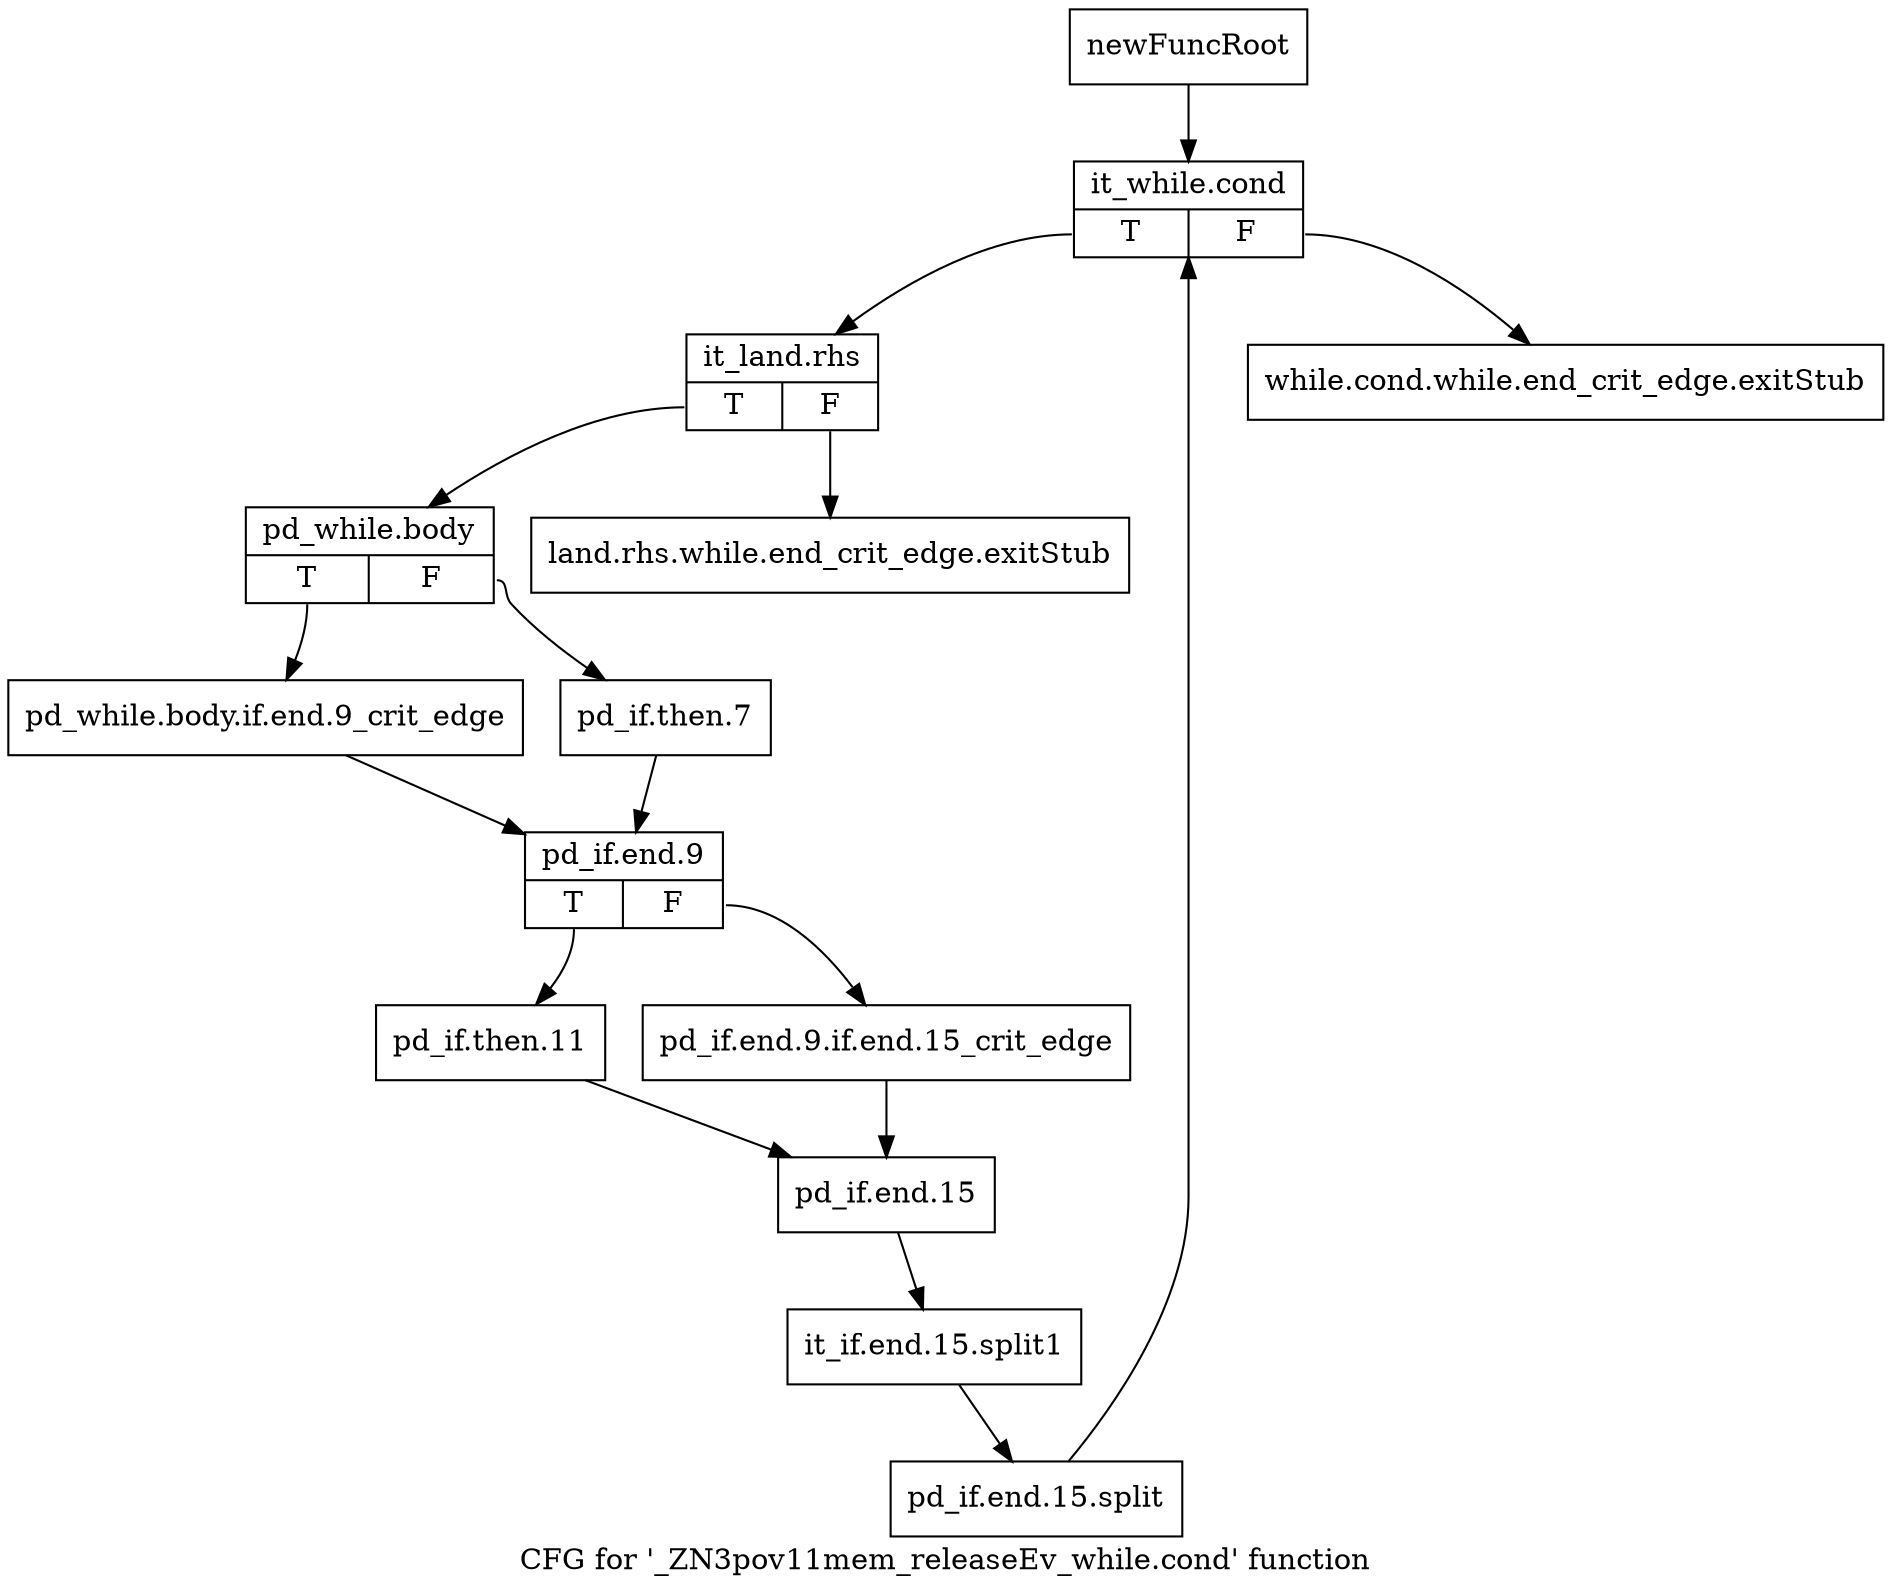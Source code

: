 digraph "CFG for '_ZN3pov11mem_releaseEv_while.cond' function" {
	label="CFG for '_ZN3pov11mem_releaseEv_while.cond' function";

	Node0x2a5c4b0 [shape=record,label="{newFuncRoot}"];
	Node0x2a5c4b0 -> Node0x2a5c5a0;
	Node0x2a5c500 [shape=record,label="{while.cond.while.end_crit_edge.exitStub}"];
	Node0x2a5c550 [shape=record,label="{land.rhs.while.end_crit_edge.exitStub}"];
	Node0x2a5c5a0 [shape=record,label="{it_while.cond|{<s0>T|<s1>F}}"];
	Node0x2a5c5a0:s0 -> Node0x2a5c5f0;
	Node0x2a5c5a0:s1 -> Node0x2a5c500;
	Node0x2a5c5f0 [shape=record,label="{it_land.rhs|{<s0>T|<s1>F}}"];
	Node0x2a5c5f0:s0 -> Node0x2a5c640;
	Node0x2a5c5f0:s1 -> Node0x2a5c550;
	Node0x2a5c640 [shape=record,label="{pd_while.body|{<s0>T|<s1>F}}"];
	Node0x2a5c640:s0 -> Node0x2a5c6e0;
	Node0x2a5c640:s1 -> Node0x2a5c690;
	Node0x2a5c690 [shape=record,label="{pd_if.then.7}"];
	Node0x2a5c690 -> Node0x2a5c730;
	Node0x2a5c6e0 [shape=record,label="{pd_while.body.if.end.9_crit_edge}"];
	Node0x2a5c6e0 -> Node0x2a5c730;
	Node0x2a5c730 [shape=record,label="{pd_if.end.9|{<s0>T|<s1>F}}"];
	Node0x2a5c730:s0 -> Node0x2a5c7d0;
	Node0x2a5c730:s1 -> Node0x2a5c780;
	Node0x2a5c780 [shape=record,label="{pd_if.end.9.if.end.15_crit_edge}"];
	Node0x2a5c780 -> Node0x2a5c820;
	Node0x2a5c7d0 [shape=record,label="{pd_if.then.11}"];
	Node0x2a5c7d0 -> Node0x2a5c820;
	Node0x2a5c820 [shape=record,label="{pd_if.end.15}"];
	Node0x2a5c820 -> Node0x385de00;
	Node0x385de00 [shape=record,label="{it_if.end.15.split1}"];
	Node0x385de00 -> Node0x3858ae0;
	Node0x3858ae0 [shape=record,label="{pd_if.end.15.split}"];
	Node0x3858ae0 -> Node0x2a5c5a0;
}
